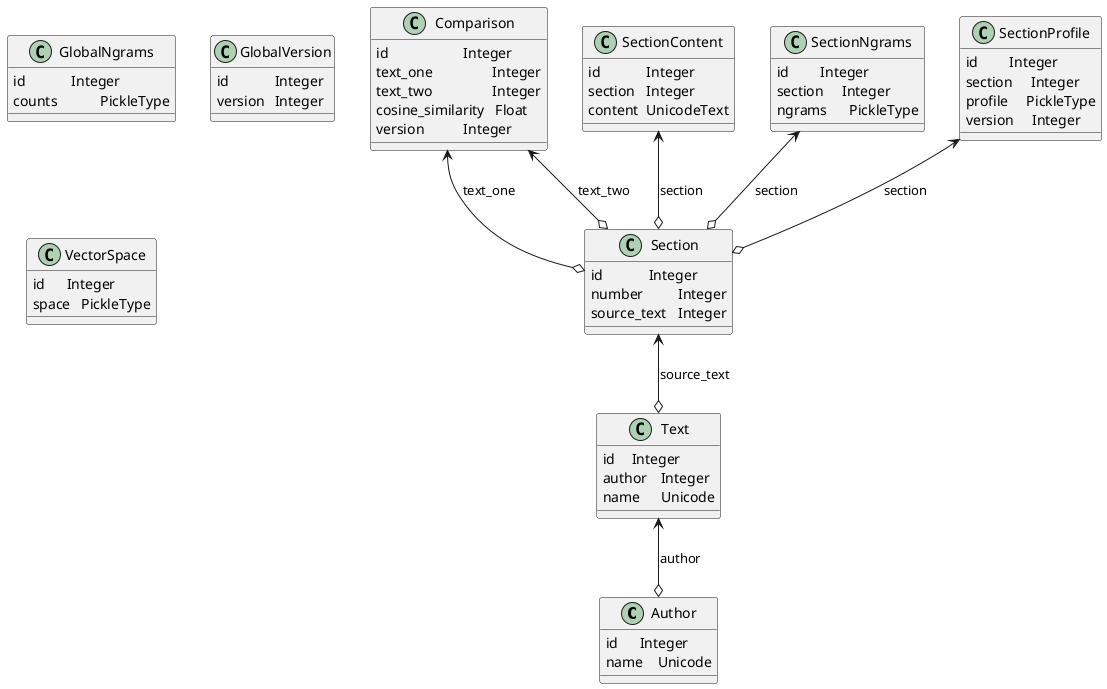 @startuml
Class Author {
	id      Integer
	name    Unicode


}

Class Comparison {
	id 		        Integer
	text_one 	        Integer
	text_two 	        Integer
	cosine_similarity   Float
	version 	        Integer


}

Class GlobalNgrams {
	id 		Integer
	counts 		PickleType


}

Class GlobalVersion {
	id 		Integer
	version 	Integer


}

Class Section {
	id 		Integer
	number 		Integer
	source_text 	Integer


}

Class SectionContent {
	id 		Integer
	section 	Integer
	content 	UnicodeText


}

Class SectionNgrams {
	id 	    Integer
	section     Integer
	ngrams 	    PickleType


}

Class SectionProfile {
	id 	    Integer
	section     Integer
	profile     PickleType
	version     Integer


}

Class Text {
	id 	Integer
	author 	Integer
	name 	Unicode


}

Class VectorSpace {
	id      Integer
	space   PickleType


}

Comparison <--o Section: text_one

Comparison <--o Section: text_two

Section <--o Text: source_text

SectionContent <--o Section: section

SectionNgrams <--o Section: section

SectionProfile <--o Section: section

Text <--o Author: author
@enduml
